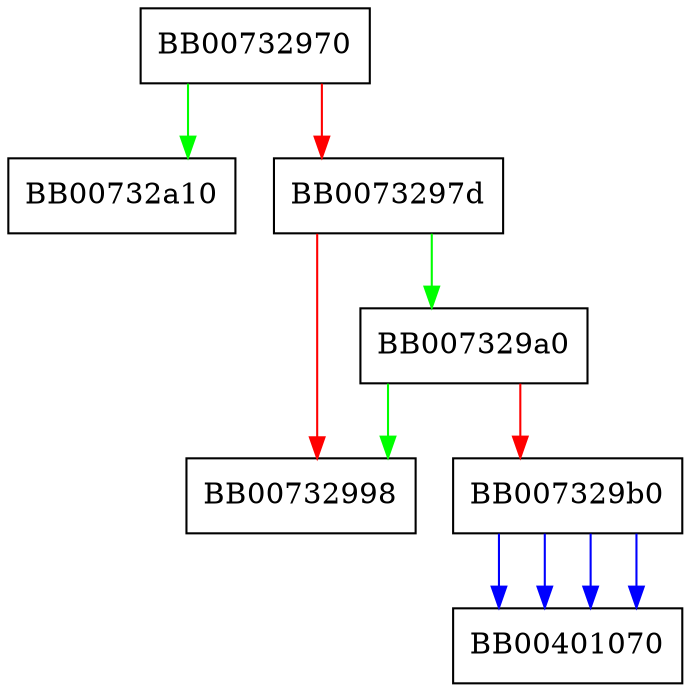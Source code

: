 digraph CMAC_CTX_copy {
  node [shape="box"];
  graph [splines=ortho];
  BB00732970 -> BB00732a10 [color="green"];
  BB00732970 -> BB0073297d [color="red"];
  BB0073297d -> BB007329a0 [color="green"];
  BB0073297d -> BB00732998 [color="red"];
  BB007329a0 -> BB00732998 [color="green"];
  BB007329a0 -> BB007329b0 [color="red"];
  BB007329b0 -> BB00401070 [color="blue"];
  BB007329b0 -> BB00401070 [color="blue"];
  BB007329b0 -> BB00401070 [color="blue"];
  BB007329b0 -> BB00401070 [color="blue"];
}